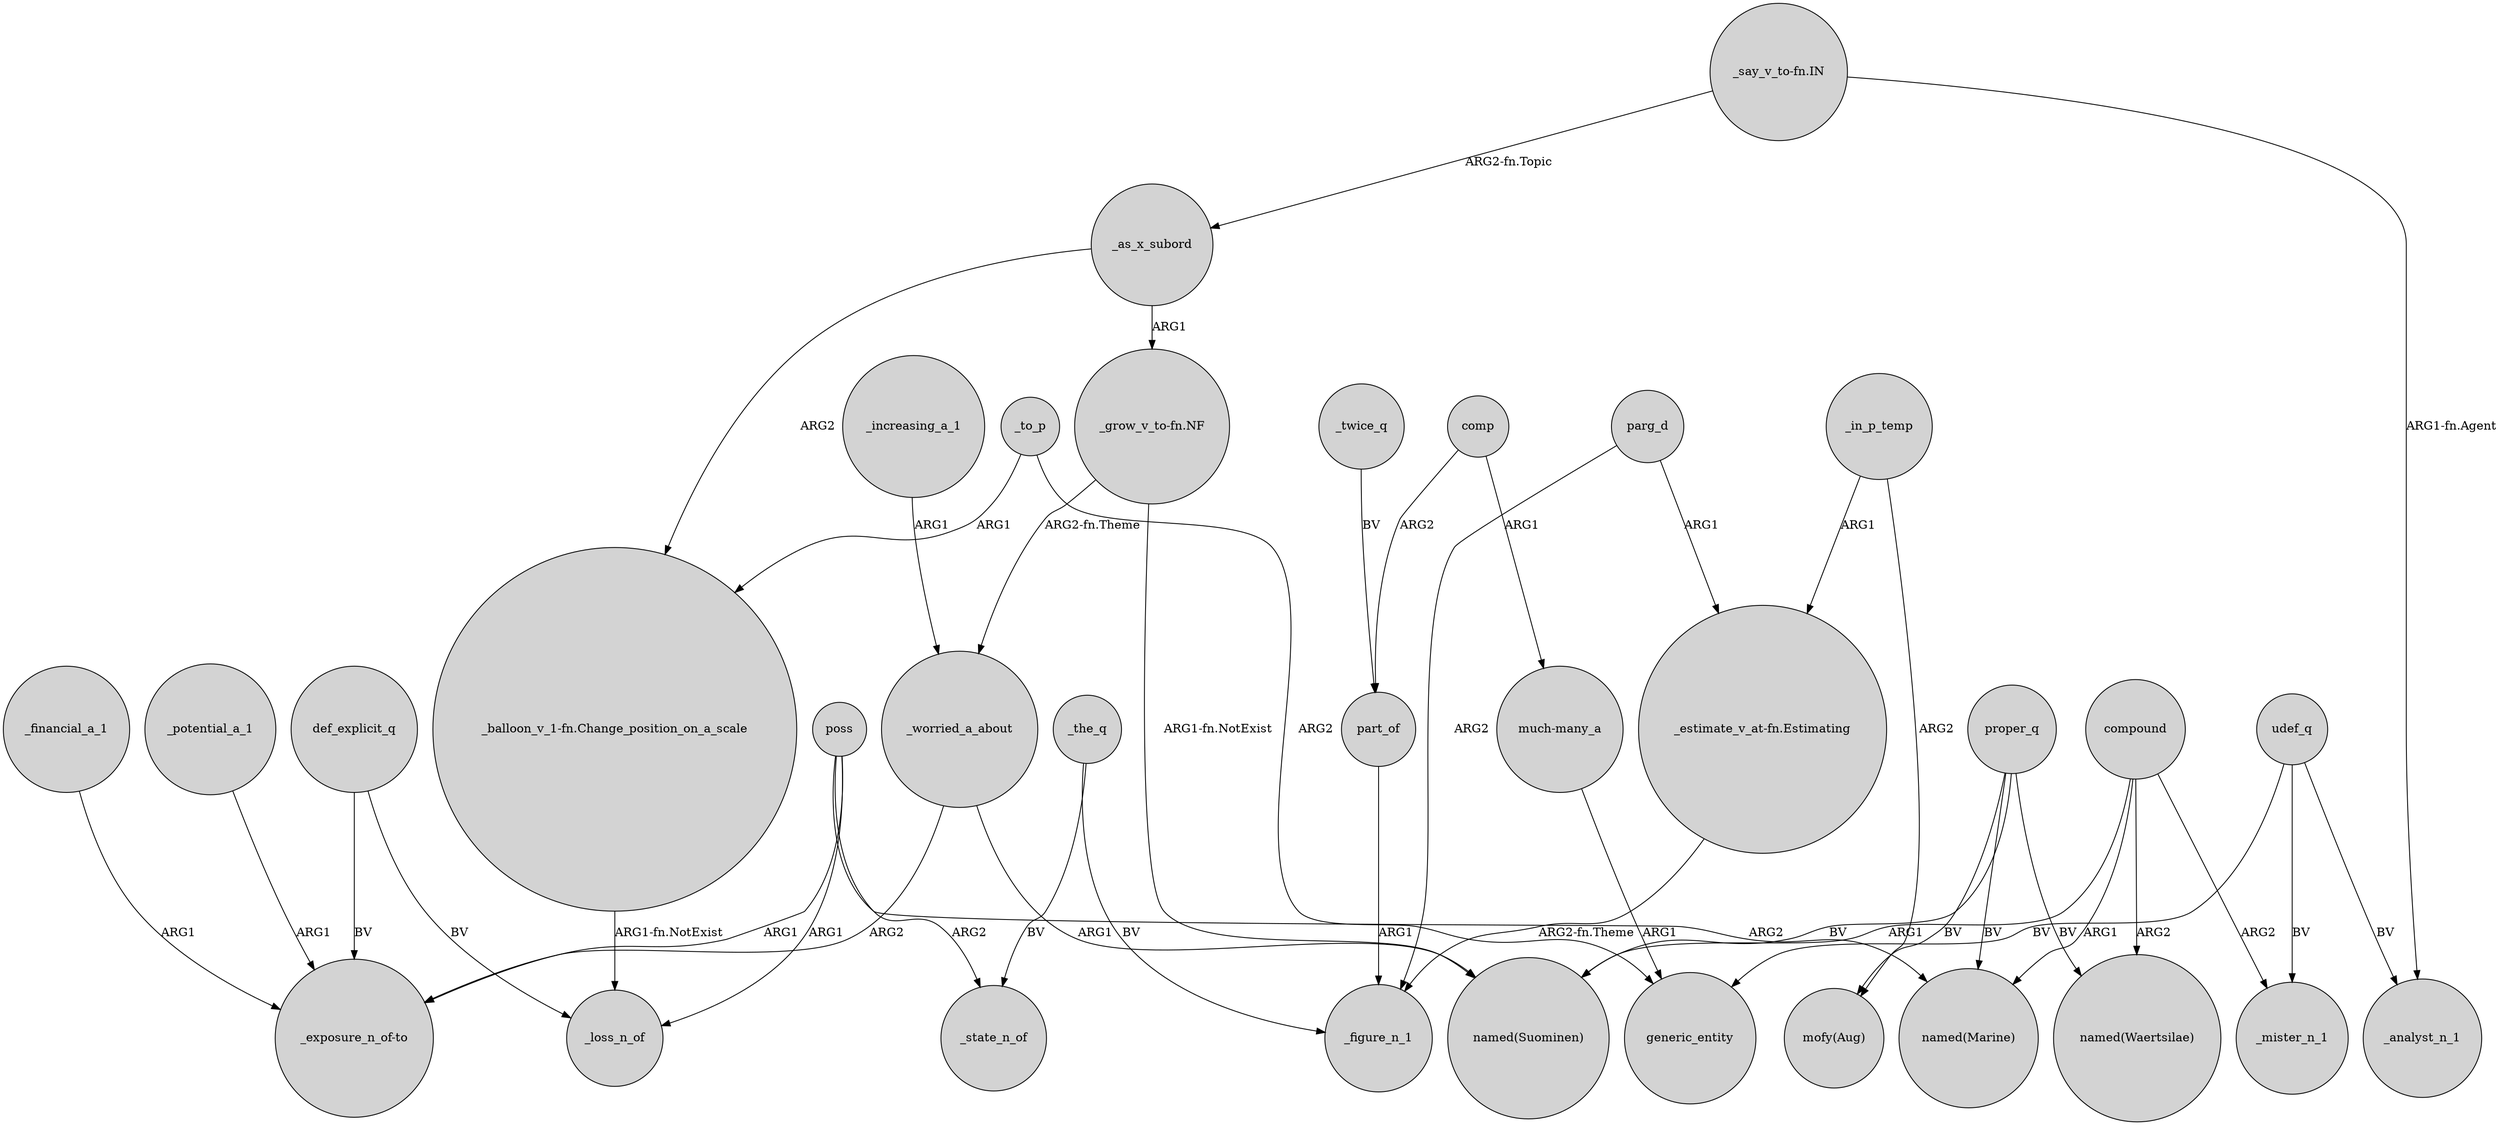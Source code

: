digraph {
	node [shape=circle style=filled]
	_worried_a_about -> "named(Suominen)" [label=ARG1]
	"_grow_v_to-fn.NF" -> "named(Suominen)" [label="ARG1-fn.NotExist"]
	udef_q -> generic_entity [label=BV]
	"_balloon_v_1-fn.Change_position_on_a_scale" -> _loss_n_of [label="ARG1-fn.NotExist"]
	"much-many_a" -> generic_entity [label=ARG1]
	_to_p -> "_balloon_v_1-fn.Change_position_on_a_scale" [label=ARG1]
	_increasing_a_1 -> _worried_a_about [label=ARG1]
	compound -> _mister_n_1 [label=ARG2]
	def_explicit_q -> _loss_n_of [label=BV]
	comp -> part_of [label=ARG2]
	poss -> _state_n_of [label=ARG2]
	poss -> "named(Marine)" [label=ARG2]
	compound -> "named(Suominen)" [label=ARG1]
	udef_q -> _mister_n_1 [label=BV]
	proper_q -> "named(Marine)" [label=BV]
	_the_q -> _state_n_of [label=BV]
	poss -> _loss_n_of [label=ARG1]
	proper_q -> "named(Suominen)" [label=BV]
	_the_q -> _figure_n_1 [label=BV]
	_financial_a_1 -> "_exposure_n_of-to" [label=ARG1]
	compound -> "named(Waertsilae)" [label=ARG2]
	poss -> "_exposure_n_of-to" [label=ARG1]
	_to_p -> generic_entity [label=ARG2]
	_as_x_subord -> "_grow_v_to-fn.NF" [label=ARG1]
	def_explicit_q -> "_exposure_n_of-to" [label=BV]
	"_estimate_v_at-fn.Estimating" -> _figure_n_1 [label="ARG2-fn.Theme"]
	_in_p_temp -> "mofy(Aug)" [label=ARG2]
	comp -> "much-many_a" [label=ARG1]
	_in_p_temp -> "_estimate_v_at-fn.Estimating" [label=ARG1]
	"_say_v_to-fn.IN" -> _analyst_n_1 [label="ARG1-fn.Agent"]
	proper_q -> "named(Waertsilae)" [label=BV]
	proper_q -> "mofy(Aug)" [label=BV]
	compound -> "named(Marine)" [label=ARG1]
	_twice_q -> part_of [label=BV]
	"_say_v_to-fn.IN" -> _as_x_subord [label="ARG2-fn.Topic"]
	_as_x_subord -> "_balloon_v_1-fn.Change_position_on_a_scale" [label=ARG2]
	parg_d -> "_estimate_v_at-fn.Estimating" [label=ARG1]
	part_of -> _figure_n_1 [label=ARG1]
	_worried_a_about -> "_exposure_n_of-to" [label=ARG2]
	"_grow_v_to-fn.NF" -> _worried_a_about [label="ARG2-fn.Theme"]
	_potential_a_1 -> "_exposure_n_of-to" [label=ARG1]
	udef_q -> _analyst_n_1 [label=BV]
	parg_d -> _figure_n_1 [label=ARG2]
}
